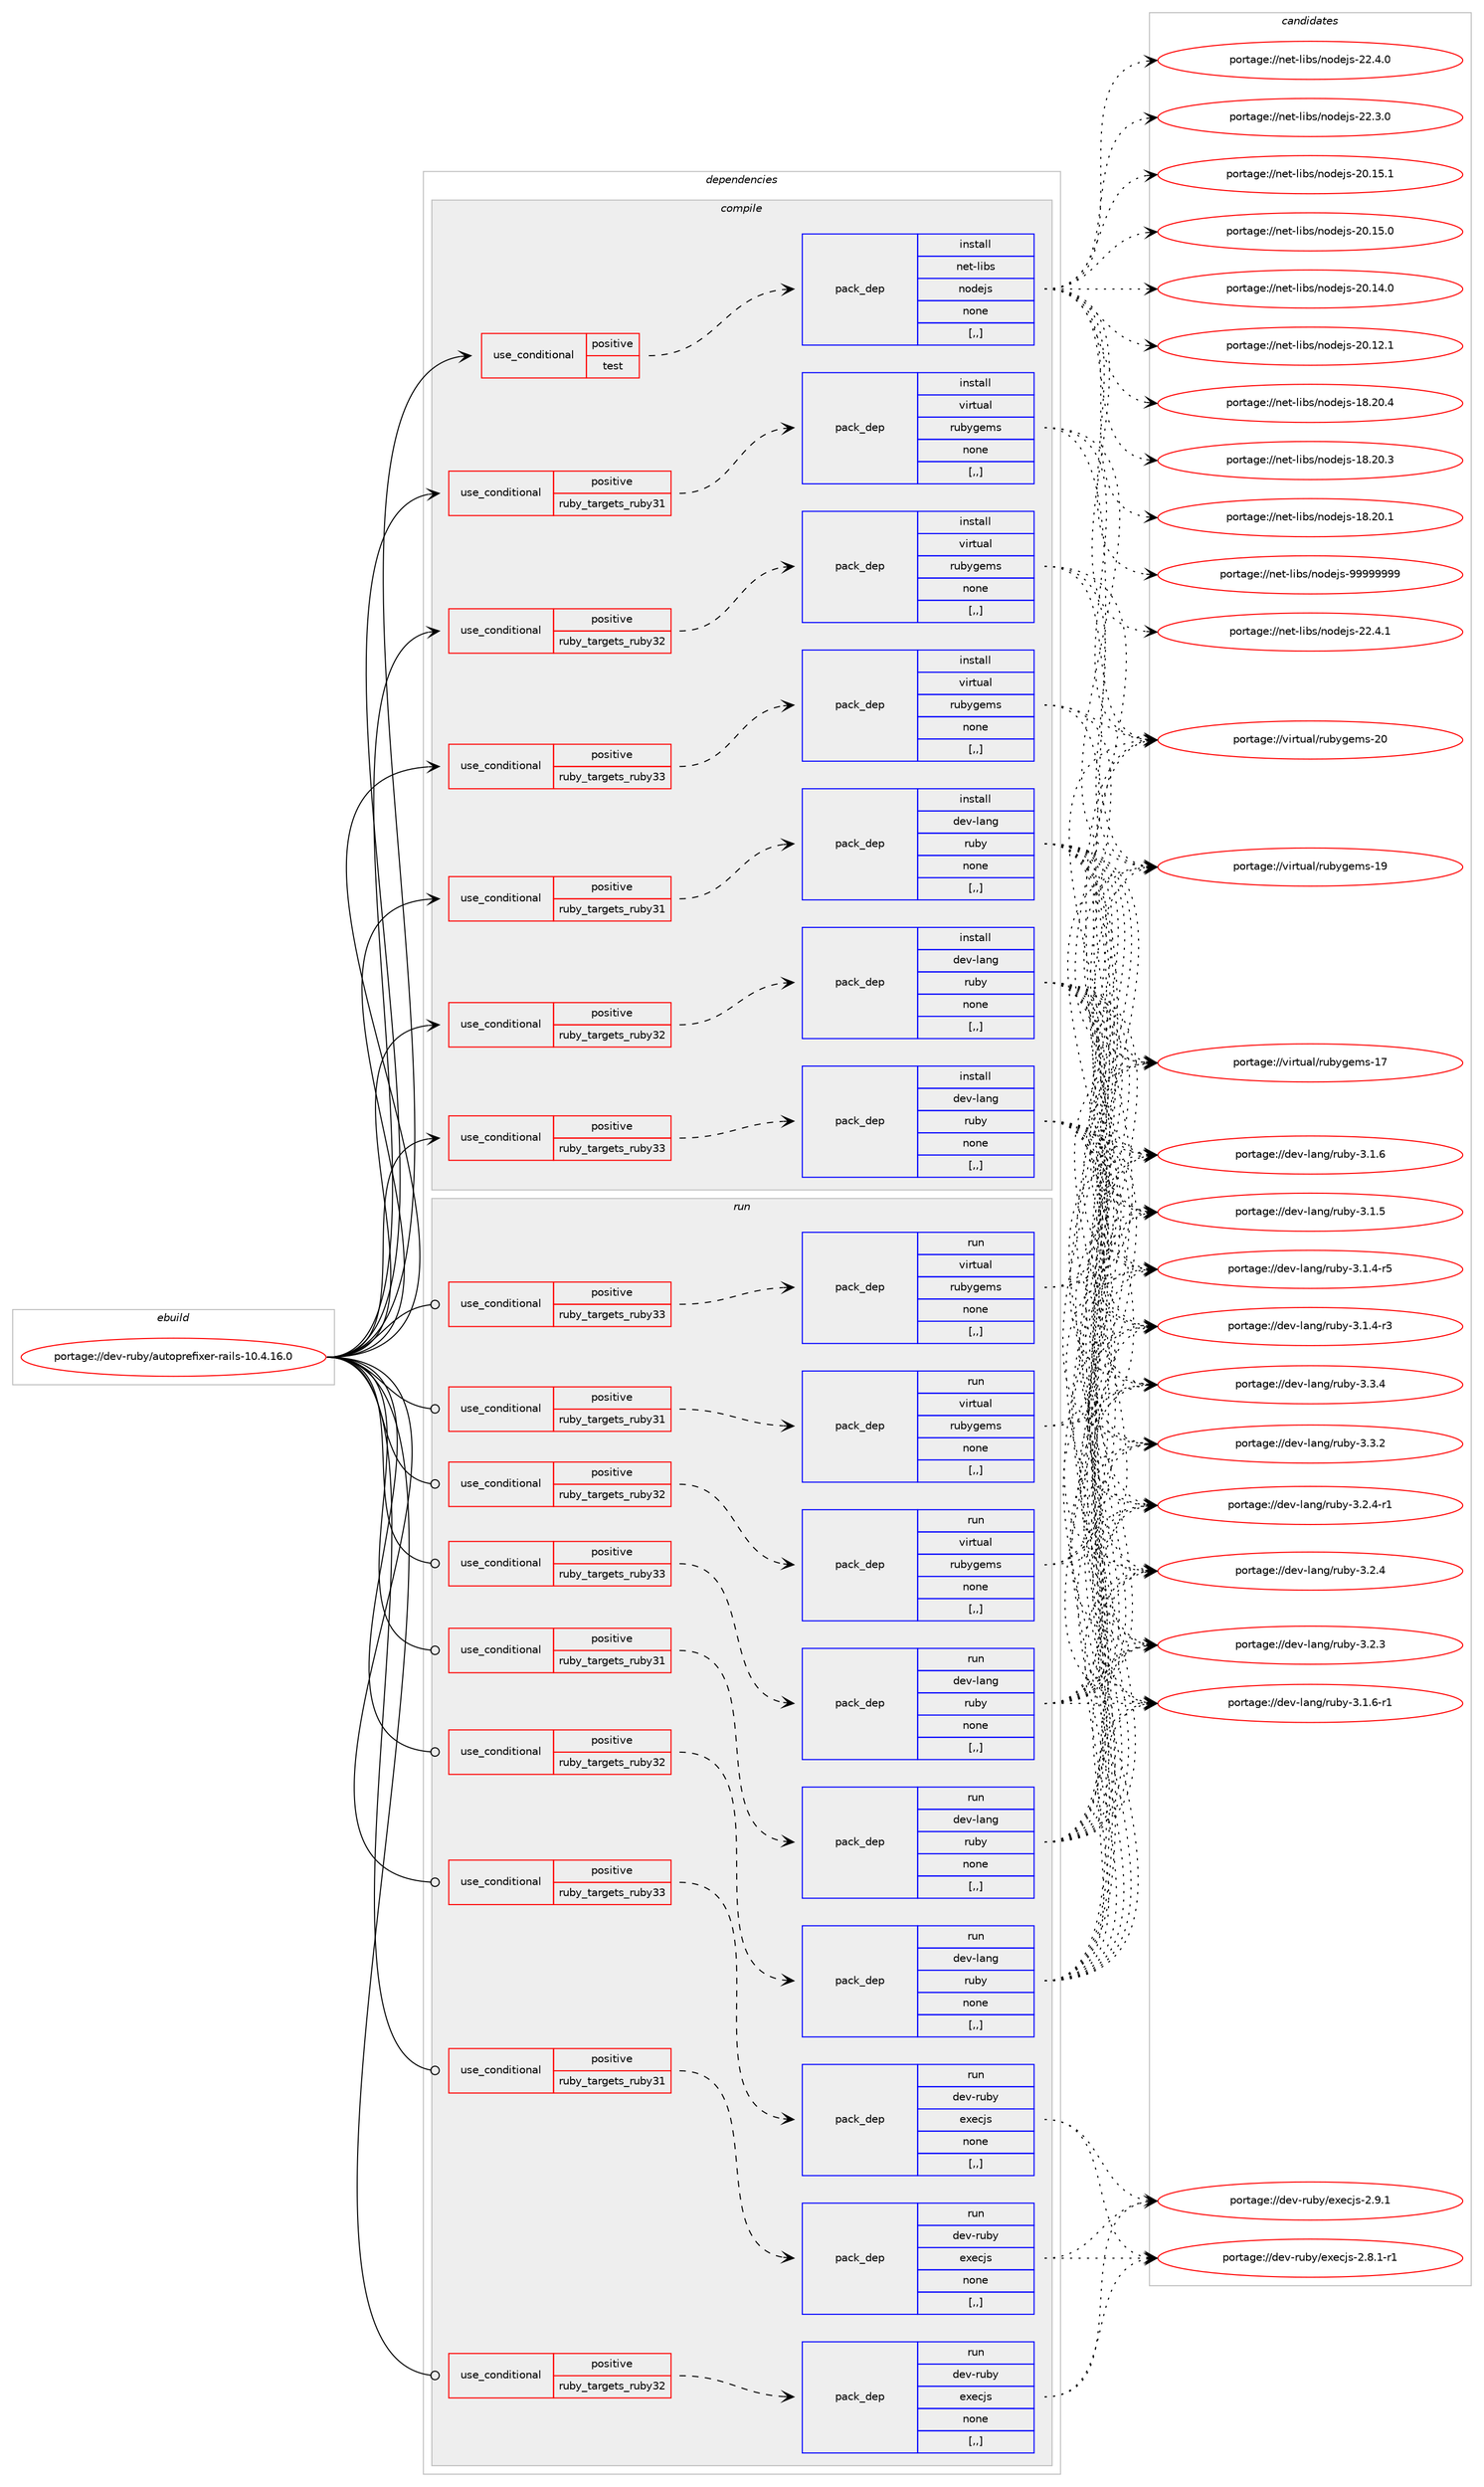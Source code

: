 digraph prolog {

# *************
# Graph options
# *************

newrank=true;
concentrate=true;
compound=true;
graph [rankdir=LR,fontname=Helvetica,fontsize=10,ranksep=1.5];#, ranksep=2.5, nodesep=0.2];
edge  [arrowhead=vee];
node  [fontname=Helvetica,fontsize=10];

# **********
# The ebuild
# **********

subgraph cluster_leftcol {
color=gray;
rank=same;
label=<<i>ebuild</i>>;
id [label="portage://dev-ruby/autoprefixer-rails-10.4.16.0", color=red, width=4, href="../dev-ruby/autoprefixer-rails-10.4.16.0.svg"];
}

# ****************
# The dependencies
# ****************

subgraph cluster_midcol {
color=gray;
label=<<i>dependencies</i>>;
subgraph cluster_compile {
fillcolor="#eeeeee";
style=filled;
label=<<i>compile</i>>;
subgraph cond44500 {
dependency176684 [label=<<TABLE BORDER="0" CELLBORDER="1" CELLSPACING="0" CELLPADDING="4"><TR><TD ROWSPAN="3" CELLPADDING="10">use_conditional</TD></TR><TR><TD>positive</TD></TR><TR><TD>ruby_targets_ruby31</TD></TR></TABLE>>, shape=none, color=red];
subgraph pack130905 {
dependency176685 [label=<<TABLE BORDER="0" CELLBORDER="1" CELLSPACING="0" CELLPADDING="4" WIDTH="220"><TR><TD ROWSPAN="6" CELLPADDING="30">pack_dep</TD></TR><TR><TD WIDTH="110">install</TD></TR><TR><TD>dev-lang</TD></TR><TR><TD>ruby</TD></TR><TR><TD>none</TD></TR><TR><TD>[,,]</TD></TR></TABLE>>, shape=none, color=blue];
}
dependency176684:e -> dependency176685:w [weight=20,style="dashed",arrowhead="vee"];
}
id:e -> dependency176684:w [weight=20,style="solid",arrowhead="vee"];
subgraph cond44501 {
dependency176686 [label=<<TABLE BORDER="0" CELLBORDER="1" CELLSPACING="0" CELLPADDING="4"><TR><TD ROWSPAN="3" CELLPADDING="10">use_conditional</TD></TR><TR><TD>positive</TD></TR><TR><TD>ruby_targets_ruby31</TD></TR></TABLE>>, shape=none, color=red];
subgraph pack130906 {
dependency176687 [label=<<TABLE BORDER="0" CELLBORDER="1" CELLSPACING="0" CELLPADDING="4" WIDTH="220"><TR><TD ROWSPAN="6" CELLPADDING="30">pack_dep</TD></TR><TR><TD WIDTH="110">install</TD></TR><TR><TD>virtual</TD></TR><TR><TD>rubygems</TD></TR><TR><TD>none</TD></TR><TR><TD>[,,]</TD></TR></TABLE>>, shape=none, color=blue];
}
dependency176686:e -> dependency176687:w [weight=20,style="dashed",arrowhead="vee"];
}
id:e -> dependency176686:w [weight=20,style="solid",arrowhead="vee"];
subgraph cond44502 {
dependency176688 [label=<<TABLE BORDER="0" CELLBORDER="1" CELLSPACING="0" CELLPADDING="4"><TR><TD ROWSPAN="3" CELLPADDING="10">use_conditional</TD></TR><TR><TD>positive</TD></TR><TR><TD>ruby_targets_ruby32</TD></TR></TABLE>>, shape=none, color=red];
subgraph pack130907 {
dependency176689 [label=<<TABLE BORDER="0" CELLBORDER="1" CELLSPACING="0" CELLPADDING="4" WIDTH="220"><TR><TD ROWSPAN="6" CELLPADDING="30">pack_dep</TD></TR><TR><TD WIDTH="110">install</TD></TR><TR><TD>dev-lang</TD></TR><TR><TD>ruby</TD></TR><TR><TD>none</TD></TR><TR><TD>[,,]</TD></TR></TABLE>>, shape=none, color=blue];
}
dependency176688:e -> dependency176689:w [weight=20,style="dashed",arrowhead="vee"];
}
id:e -> dependency176688:w [weight=20,style="solid",arrowhead="vee"];
subgraph cond44503 {
dependency176690 [label=<<TABLE BORDER="0" CELLBORDER="1" CELLSPACING="0" CELLPADDING="4"><TR><TD ROWSPAN="3" CELLPADDING="10">use_conditional</TD></TR><TR><TD>positive</TD></TR><TR><TD>ruby_targets_ruby32</TD></TR></TABLE>>, shape=none, color=red];
subgraph pack130908 {
dependency176691 [label=<<TABLE BORDER="0" CELLBORDER="1" CELLSPACING="0" CELLPADDING="4" WIDTH="220"><TR><TD ROWSPAN="6" CELLPADDING="30">pack_dep</TD></TR><TR><TD WIDTH="110">install</TD></TR><TR><TD>virtual</TD></TR><TR><TD>rubygems</TD></TR><TR><TD>none</TD></TR><TR><TD>[,,]</TD></TR></TABLE>>, shape=none, color=blue];
}
dependency176690:e -> dependency176691:w [weight=20,style="dashed",arrowhead="vee"];
}
id:e -> dependency176690:w [weight=20,style="solid",arrowhead="vee"];
subgraph cond44504 {
dependency176692 [label=<<TABLE BORDER="0" CELLBORDER="1" CELLSPACING="0" CELLPADDING="4"><TR><TD ROWSPAN="3" CELLPADDING="10">use_conditional</TD></TR><TR><TD>positive</TD></TR><TR><TD>ruby_targets_ruby33</TD></TR></TABLE>>, shape=none, color=red];
subgraph pack130909 {
dependency176693 [label=<<TABLE BORDER="0" CELLBORDER="1" CELLSPACING="0" CELLPADDING="4" WIDTH="220"><TR><TD ROWSPAN="6" CELLPADDING="30">pack_dep</TD></TR><TR><TD WIDTH="110">install</TD></TR><TR><TD>dev-lang</TD></TR><TR><TD>ruby</TD></TR><TR><TD>none</TD></TR><TR><TD>[,,]</TD></TR></TABLE>>, shape=none, color=blue];
}
dependency176692:e -> dependency176693:w [weight=20,style="dashed",arrowhead="vee"];
}
id:e -> dependency176692:w [weight=20,style="solid",arrowhead="vee"];
subgraph cond44505 {
dependency176694 [label=<<TABLE BORDER="0" CELLBORDER="1" CELLSPACING="0" CELLPADDING="4"><TR><TD ROWSPAN="3" CELLPADDING="10">use_conditional</TD></TR><TR><TD>positive</TD></TR><TR><TD>ruby_targets_ruby33</TD></TR></TABLE>>, shape=none, color=red];
subgraph pack130910 {
dependency176695 [label=<<TABLE BORDER="0" CELLBORDER="1" CELLSPACING="0" CELLPADDING="4" WIDTH="220"><TR><TD ROWSPAN="6" CELLPADDING="30">pack_dep</TD></TR><TR><TD WIDTH="110">install</TD></TR><TR><TD>virtual</TD></TR><TR><TD>rubygems</TD></TR><TR><TD>none</TD></TR><TR><TD>[,,]</TD></TR></TABLE>>, shape=none, color=blue];
}
dependency176694:e -> dependency176695:w [weight=20,style="dashed",arrowhead="vee"];
}
id:e -> dependency176694:w [weight=20,style="solid",arrowhead="vee"];
subgraph cond44506 {
dependency176696 [label=<<TABLE BORDER="0" CELLBORDER="1" CELLSPACING="0" CELLPADDING="4"><TR><TD ROWSPAN="3" CELLPADDING="10">use_conditional</TD></TR><TR><TD>positive</TD></TR><TR><TD>test</TD></TR></TABLE>>, shape=none, color=red];
subgraph pack130911 {
dependency176697 [label=<<TABLE BORDER="0" CELLBORDER="1" CELLSPACING="0" CELLPADDING="4" WIDTH="220"><TR><TD ROWSPAN="6" CELLPADDING="30">pack_dep</TD></TR><TR><TD WIDTH="110">install</TD></TR><TR><TD>net-libs</TD></TR><TR><TD>nodejs</TD></TR><TR><TD>none</TD></TR><TR><TD>[,,]</TD></TR></TABLE>>, shape=none, color=blue];
}
dependency176696:e -> dependency176697:w [weight=20,style="dashed",arrowhead="vee"];
}
id:e -> dependency176696:w [weight=20,style="solid",arrowhead="vee"];
}
subgraph cluster_compileandrun {
fillcolor="#eeeeee";
style=filled;
label=<<i>compile and run</i>>;
}
subgraph cluster_run {
fillcolor="#eeeeee";
style=filled;
label=<<i>run</i>>;
subgraph cond44507 {
dependency176698 [label=<<TABLE BORDER="0" CELLBORDER="1" CELLSPACING="0" CELLPADDING="4"><TR><TD ROWSPAN="3" CELLPADDING="10">use_conditional</TD></TR><TR><TD>positive</TD></TR><TR><TD>ruby_targets_ruby31</TD></TR></TABLE>>, shape=none, color=red];
subgraph pack130912 {
dependency176699 [label=<<TABLE BORDER="0" CELLBORDER="1" CELLSPACING="0" CELLPADDING="4" WIDTH="220"><TR><TD ROWSPAN="6" CELLPADDING="30">pack_dep</TD></TR><TR><TD WIDTH="110">run</TD></TR><TR><TD>dev-lang</TD></TR><TR><TD>ruby</TD></TR><TR><TD>none</TD></TR><TR><TD>[,,]</TD></TR></TABLE>>, shape=none, color=blue];
}
dependency176698:e -> dependency176699:w [weight=20,style="dashed",arrowhead="vee"];
}
id:e -> dependency176698:w [weight=20,style="solid",arrowhead="odot"];
subgraph cond44508 {
dependency176700 [label=<<TABLE BORDER="0" CELLBORDER="1" CELLSPACING="0" CELLPADDING="4"><TR><TD ROWSPAN="3" CELLPADDING="10">use_conditional</TD></TR><TR><TD>positive</TD></TR><TR><TD>ruby_targets_ruby31</TD></TR></TABLE>>, shape=none, color=red];
subgraph pack130913 {
dependency176701 [label=<<TABLE BORDER="0" CELLBORDER="1" CELLSPACING="0" CELLPADDING="4" WIDTH="220"><TR><TD ROWSPAN="6" CELLPADDING="30">pack_dep</TD></TR><TR><TD WIDTH="110">run</TD></TR><TR><TD>dev-ruby</TD></TR><TR><TD>execjs</TD></TR><TR><TD>none</TD></TR><TR><TD>[,,]</TD></TR></TABLE>>, shape=none, color=blue];
}
dependency176700:e -> dependency176701:w [weight=20,style="dashed",arrowhead="vee"];
}
id:e -> dependency176700:w [weight=20,style="solid",arrowhead="odot"];
subgraph cond44509 {
dependency176702 [label=<<TABLE BORDER="0" CELLBORDER="1" CELLSPACING="0" CELLPADDING="4"><TR><TD ROWSPAN="3" CELLPADDING="10">use_conditional</TD></TR><TR><TD>positive</TD></TR><TR><TD>ruby_targets_ruby31</TD></TR></TABLE>>, shape=none, color=red];
subgraph pack130914 {
dependency176703 [label=<<TABLE BORDER="0" CELLBORDER="1" CELLSPACING="0" CELLPADDING="4" WIDTH="220"><TR><TD ROWSPAN="6" CELLPADDING="30">pack_dep</TD></TR><TR><TD WIDTH="110">run</TD></TR><TR><TD>virtual</TD></TR><TR><TD>rubygems</TD></TR><TR><TD>none</TD></TR><TR><TD>[,,]</TD></TR></TABLE>>, shape=none, color=blue];
}
dependency176702:e -> dependency176703:w [weight=20,style="dashed",arrowhead="vee"];
}
id:e -> dependency176702:w [weight=20,style="solid",arrowhead="odot"];
subgraph cond44510 {
dependency176704 [label=<<TABLE BORDER="0" CELLBORDER="1" CELLSPACING="0" CELLPADDING="4"><TR><TD ROWSPAN="3" CELLPADDING="10">use_conditional</TD></TR><TR><TD>positive</TD></TR><TR><TD>ruby_targets_ruby32</TD></TR></TABLE>>, shape=none, color=red];
subgraph pack130915 {
dependency176705 [label=<<TABLE BORDER="0" CELLBORDER="1" CELLSPACING="0" CELLPADDING="4" WIDTH="220"><TR><TD ROWSPAN="6" CELLPADDING="30">pack_dep</TD></TR><TR><TD WIDTH="110">run</TD></TR><TR><TD>dev-lang</TD></TR><TR><TD>ruby</TD></TR><TR><TD>none</TD></TR><TR><TD>[,,]</TD></TR></TABLE>>, shape=none, color=blue];
}
dependency176704:e -> dependency176705:w [weight=20,style="dashed",arrowhead="vee"];
}
id:e -> dependency176704:w [weight=20,style="solid",arrowhead="odot"];
subgraph cond44511 {
dependency176706 [label=<<TABLE BORDER="0" CELLBORDER="1" CELLSPACING="0" CELLPADDING="4"><TR><TD ROWSPAN="3" CELLPADDING="10">use_conditional</TD></TR><TR><TD>positive</TD></TR><TR><TD>ruby_targets_ruby32</TD></TR></TABLE>>, shape=none, color=red];
subgraph pack130916 {
dependency176707 [label=<<TABLE BORDER="0" CELLBORDER="1" CELLSPACING="0" CELLPADDING="4" WIDTH="220"><TR><TD ROWSPAN="6" CELLPADDING="30">pack_dep</TD></TR><TR><TD WIDTH="110">run</TD></TR><TR><TD>dev-ruby</TD></TR><TR><TD>execjs</TD></TR><TR><TD>none</TD></TR><TR><TD>[,,]</TD></TR></TABLE>>, shape=none, color=blue];
}
dependency176706:e -> dependency176707:w [weight=20,style="dashed",arrowhead="vee"];
}
id:e -> dependency176706:w [weight=20,style="solid",arrowhead="odot"];
subgraph cond44512 {
dependency176708 [label=<<TABLE BORDER="0" CELLBORDER="1" CELLSPACING="0" CELLPADDING="4"><TR><TD ROWSPAN="3" CELLPADDING="10">use_conditional</TD></TR><TR><TD>positive</TD></TR><TR><TD>ruby_targets_ruby32</TD></TR></TABLE>>, shape=none, color=red];
subgraph pack130917 {
dependency176709 [label=<<TABLE BORDER="0" CELLBORDER="1" CELLSPACING="0" CELLPADDING="4" WIDTH="220"><TR><TD ROWSPAN="6" CELLPADDING="30">pack_dep</TD></TR><TR><TD WIDTH="110">run</TD></TR><TR><TD>virtual</TD></TR><TR><TD>rubygems</TD></TR><TR><TD>none</TD></TR><TR><TD>[,,]</TD></TR></TABLE>>, shape=none, color=blue];
}
dependency176708:e -> dependency176709:w [weight=20,style="dashed",arrowhead="vee"];
}
id:e -> dependency176708:w [weight=20,style="solid",arrowhead="odot"];
subgraph cond44513 {
dependency176710 [label=<<TABLE BORDER="0" CELLBORDER="1" CELLSPACING="0" CELLPADDING="4"><TR><TD ROWSPAN="3" CELLPADDING="10">use_conditional</TD></TR><TR><TD>positive</TD></TR><TR><TD>ruby_targets_ruby33</TD></TR></TABLE>>, shape=none, color=red];
subgraph pack130918 {
dependency176711 [label=<<TABLE BORDER="0" CELLBORDER="1" CELLSPACING="0" CELLPADDING="4" WIDTH="220"><TR><TD ROWSPAN="6" CELLPADDING="30">pack_dep</TD></TR><TR><TD WIDTH="110">run</TD></TR><TR><TD>dev-lang</TD></TR><TR><TD>ruby</TD></TR><TR><TD>none</TD></TR><TR><TD>[,,]</TD></TR></TABLE>>, shape=none, color=blue];
}
dependency176710:e -> dependency176711:w [weight=20,style="dashed",arrowhead="vee"];
}
id:e -> dependency176710:w [weight=20,style="solid",arrowhead="odot"];
subgraph cond44514 {
dependency176712 [label=<<TABLE BORDER="0" CELLBORDER="1" CELLSPACING="0" CELLPADDING="4"><TR><TD ROWSPAN="3" CELLPADDING="10">use_conditional</TD></TR><TR><TD>positive</TD></TR><TR><TD>ruby_targets_ruby33</TD></TR></TABLE>>, shape=none, color=red];
subgraph pack130919 {
dependency176713 [label=<<TABLE BORDER="0" CELLBORDER="1" CELLSPACING="0" CELLPADDING="4" WIDTH="220"><TR><TD ROWSPAN="6" CELLPADDING="30">pack_dep</TD></TR><TR><TD WIDTH="110">run</TD></TR><TR><TD>dev-ruby</TD></TR><TR><TD>execjs</TD></TR><TR><TD>none</TD></TR><TR><TD>[,,]</TD></TR></TABLE>>, shape=none, color=blue];
}
dependency176712:e -> dependency176713:w [weight=20,style="dashed",arrowhead="vee"];
}
id:e -> dependency176712:w [weight=20,style="solid",arrowhead="odot"];
subgraph cond44515 {
dependency176714 [label=<<TABLE BORDER="0" CELLBORDER="1" CELLSPACING="0" CELLPADDING="4"><TR><TD ROWSPAN="3" CELLPADDING="10">use_conditional</TD></TR><TR><TD>positive</TD></TR><TR><TD>ruby_targets_ruby33</TD></TR></TABLE>>, shape=none, color=red];
subgraph pack130920 {
dependency176715 [label=<<TABLE BORDER="0" CELLBORDER="1" CELLSPACING="0" CELLPADDING="4" WIDTH="220"><TR><TD ROWSPAN="6" CELLPADDING="30">pack_dep</TD></TR><TR><TD WIDTH="110">run</TD></TR><TR><TD>virtual</TD></TR><TR><TD>rubygems</TD></TR><TR><TD>none</TD></TR><TR><TD>[,,]</TD></TR></TABLE>>, shape=none, color=blue];
}
dependency176714:e -> dependency176715:w [weight=20,style="dashed",arrowhead="vee"];
}
id:e -> dependency176714:w [weight=20,style="solid",arrowhead="odot"];
}
}

# **************
# The candidates
# **************

subgraph cluster_choices {
rank=same;
color=gray;
label=<<i>candidates</i>>;

subgraph choice130905 {
color=black;
nodesep=1;
choice10010111845108971101034711411798121455146514652 [label="portage://dev-lang/ruby-3.3.4", color=red, width=4,href="../dev-lang/ruby-3.3.4.svg"];
choice10010111845108971101034711411798121455146514650 [label="portage://dev-lang/ruby-3.3.2", color=red, width=4,href="../dev-lang/ruby-3.3.2.svg"];
choice100101118451089711010347114117981214551465046524511449 [label="portage://dev-lang/ruby-3.2.4-r1", color=red, width=4,href="../dev-lang/ruby-3.2.4-r1.svg"];
choice10010111845108971101034711411798121455146504652 [label="portage://dev-lang/ruby-3.2.4", color=red, width=4,href="../dev-lang/ruby-3.2.4.svg"];
choice10010111845108971101034711411798121455146504651 [label="portage://dev-lang/ruby-3.2.3", color=red, width=4,href="../dev-lang/ruby-3.2.3.svg"];
choice100101118451089711010347114117981214551464946544511449 [label="portage://dev-lang/ruby-3.1.6-r1", color=red, width=4,href="../dev-lang/ruby-3.1.6-r1.svg"];
choice10010111845108971101034711411798121455146494654 [label="portage://dev-lang/ruby-3.1.6", color=red, width=4,href="../dev-lang/ruby-3.1.6.svg"];
choice10010111845108971101034711411798121455146494653 [label="portage://dev-lang/ruby-3.1.5", color=red, width=4,href="../dev-lang/ruby-3.1.5.svg"];
choice100101118451089711010347114117981214551464946524511453 [label="portage://dev-lang/ruby-3.1.4-r5", color=red, width=4,href="../dev-lang/ruby-3.1.4-r5.svg"];
choice100101118451089711010347114117981214551464946524511451 [label="portage://dev-lang/ruby-3.1.4-r3", color=red, width=4,href="../dev-lang/ruby-3.1.4-r3.svg"];
dependency176685:e -> choice10010111845108971101034711411798121455146514652:w [style=dotted,weight="100"];
dependency176685:e -> choice10010111845108971101034711411798121455146514650:w [style=dotted,weight="100"];
dependency176685:e -> choice100101118451089711010347114117981214551465046524511449:w [style=dotted,weight="100"];
dependency176685:e -> choice10010111845108971101034711411798121455146504652:w [style=dotted,weight="100"];
dependency176685:e -> choice10010111845108971101034711411798121455146504651:w [style=dotted,weight="100"];
dependency176685:e -> choice100101118451089711010347114117981214551464946544511449:w [style=dotted,weight="100"];
dependency176685:e -> choice10010111845108971101034711411798121455146494654:w [style=dotted,weight="100"];
dependency176685:e -> choice10010111845108971101034711411798121455146494653:w [style=dotted,weight="100"];
dependency176685:e -> choice100101118451089711010347114117981214551464946524511453:w [style=dotted,weight="100"];
dependency176685:e -> choice100101118451089711010347114117981214551464946524511451:w [style=dotted,weight="100"];
}
subgraph choice130906 {
color=black;
nodesep=1;
choice118105114116117971084711411798121103101109115455048 [label="portage://virtual/rubygems-20", color=red, width=4,href="../virtual/rubygems-20.svg"];
choice118105114116117971084711411798121103101109115454957 [label="portage://virtual/rubygems-19", color=red, width=4,href="../virtual/rubygems-19.svg"];
choice118105114116117971084711411798121103101109115454955 [label="portage://virtual/rubygems-17", color=red, width=4,href="../virtual/rubygems-17.svg"];
dependency176687:e -> choice118105114116117971084711411798121103101109115455048:w [style=dotted,weight="100"];
dependency176687:e -> choice118105114116117971084711411798121103101109115454957:w [style=dotted,weight="100"];
dependency176687:e -> choice118105114116117971084711411798121103101109115454955:w [style=dotted,weight="100"];
}
subgraph choice130907 {
color=black;
nodesep=1;
choice10010111845108971101034711411798121455146514652 [label="portage://dev-lang/ruby-3.3.4", color=red, width=4,href="../dev-lang/ruby-3.3.4.svg"];
choice10010111845108971101034711411798121455146514650 [label="portage://dev-lang/ruby-3.3.2", color=red, width=4,href="../dev-lang/ruby-3.3.2.svg"];
choice100101118451089711010347114117981214551465046524511449 [label="portage://dev-lang/ruby-3.2.4-r1", color=red, width=4,href="../dev-lang/ruby-3.2.4-r1.svg"];
choice10010111845108971101034711411798121455146504652 [label="portage://dev-lang/ruby-3.2.4", color=red, width=4,href="../dev-lang/ruby-3.2.4.svg"];
choice10010111845108971101034711411798121455146504651 [label="portage://dev-lang/ruby-3.2.3", color=red, width=4,href="../dev-lang/ruby-3.2.3.svg"];
choice100101118451089711010347114117981214551464946544511449 [label="portage://dev-lang/ruby-3.1.6-r1", color=red, width=4,href="../dev-lang/ruby-3.1.6-r1.svg"];
choice10010111845108971101034711411798121455146494654 [label="portage://dev-lang/ruby-3.1.6", color=red, width=4,href="../dev-lang/ruby-3.1.6.svg"];
choice10010111845108971101034711411798121455146494653 [label="portage://dev-lang/ruby-3.1.5", color=red, width=4,href="../dev-lang/ruby-3.1.5.svg"];
choice100101118451089711010347114117981214551464946524511453 [label="portage://dev-lang/ruby-3.1.4-r5", color=red, width=4,href="../dev-lang/ruby-3.1.4-r5.svg"];
choice100101118451089711010347114117981214551464946524511451 [label="portage://dev-lang/ruby-3.1.4-r3", color=red, width=4,href="../dev-lang/ruby-3.1.4-r3.svg"];
dependency176689:e -> choice10010111845108971101034711411798121455146514652:w [style=dotted,weight="100"];
dependency176689:e -> choice10010111845108971101034711411798121455146514650:w [style=dotted,weight="100"];
dependency176689:e -> choice100101118451089711010347114117981214551465046524511449:w [style=dotted,weight="100"];
dependency176689:e -> choice10010111845108971101034711411798121455146504652:w [style=dotted,weight="100"];
dependency176689:e -> choice10010111845108971101034711411798121455146504651:w [style=dotted,weight="100"];
dependency176689:e -> choice100101118451089711010347114117981214551464946544511449:w [style=dotted,weight="100"];
dependency176689:e -> choice10010111845108971101034711411798121455146494654:w [style=dotted,weight="100"];
dependency176689:e -> choice10010111845108971101034711411798121455146494653:w [style=dotted,weight="100"];
dependency176689:e -> choice100101118451089711010347114117981214551464946524511453:w [style=dotted,weight="100"];
dependency176689:e -> choice100101118451089711010347114117981214551464946524511451:w [style=dotted,weight="100"];
}
subgraph choice130908 {
color=black;
nodesep=1;
choice118105114116117971084711411798121103101109115455048 [label="portage://virtual/rubygems-20", color=red, width=4,href="../virtual/rubygems-20.svg"];
choice118105114116117971084711411798121103101109115454957 [label="portage://virtual/rubygems-19", color=red, width=4,href="../virtual/rubygems-19.svg"];
choice118105114116117971084711411798121103101109115454955 [label="portage://virtual/rubygems-17", color=red, width=4,href="../virtual/rubygems-17.svg"];
dependency176691:e -> choice118105114116117971084711411798121103101109115455048:w [style=dotted,weight="100"];
dependency176691:e -> choice118105114116117971084711411798121103101109115454957:w [style=dotted,weight="100"];
dependency176691:e -> choice118105114116117971084711411798121103101109115454955:w [style=dotted,weight="100"];
}
subgraph choice130909 {
color=black;
nodesep=1;
choice10010111845108971101034711411798121455146514652 [label="portage://dev-lang/ruby-3.3.4", color=red, width=4,href="../dev-lang/ruby-3.3.4.svg"];
choice10010111845108971101034711411798121455146514650 [label="portage://dev-lang/ruby-3.3.2", color=red, width=4,href="../dev-lang/ruby-3.3.2.svg"];
choice100101118451089711010347114117981214551465046524511449 [label="portage://dev-lang/ruby-3.2.4-r1", color=red, width=4,href="../dev-lang/ruby-3.2.4-r1.svg"];
choice10010111845108971101034711411798121455146504652 [label="portage://dev-lang/ruby-3.2.4", color=red, width=4,href="../dev-lang/ruby-3.2.4.svg"];
choice10010111845108971101034711411798121455146504651 [label="portage://dev-lang/ruby-3.2.3", color=red, width=4,href="../dev-lang/ruby-3.2.3.svg"];
choice100101118451089711010347114117981214551464946544511449 [label="portage://dev-lang/ruby-3.1.6-r1", color=red, width=4,href="../dev-lang/ruby-3.1.6-r1.svg"];
choice10010111845108971101034711411798121455146494654 [label="portage://dev-lang/ruby-3.1.6", color=red, width=4,href="../dev-lang/ruby-3.1.6.svg"];
choice10010111845108971101034711411798121455146494653 [label="portage://dev-lang/ruby-3.1.5", color=red, width=4,href="../dev-lang/ruby-3.1.5.svg"];
choice100101118451089711010347114117981214551464946524511453 [label="portage://dev-lang/ruby-3.1.4-r5", color=red, width=4,href="../dev-lang/ruby-3.1.4-r5.svg"];
choice100101118451089711010347114117981214551464946524511451 [label="portage://dev-lang/ruby-3.1.4-r3", color=red, width=4,href="../dev-lang/ruby-3.1.4-r3.svg"];
dependency176693:e -> choice10010111845108971101034711411798121455146514652:w [style=dotted,weight="100"];
dependency176693:e -> choice10010111845108971101034711411798121455146514650:w [style=dotted,weight="100"];
dependency176693:e -> choice100101118451089711010347114117981214551465046524511449:w [style=dotted,weight="100"];
dependency176693:e -> choice10010111845108971101034711411798121455146504652:w [style=dotted,weight="100"];
dependency176693:e -> choice10010111845108971101034711411798121455146504651:w [style=dotted,weight="100"];
dependency176693:e -> choice100101118451089711010347114117981214551464946544511449:w [style=dotted,weight="100"];
dependency176693:e -> choice10010111845108971101034711411798121455146494654:w [style=dotted,weight="100"];
dependency176693:e -> choice10010111845108971101034711411798121455146494653:w [style=dotted,weight="100"];
dependency176693:e -> choice100101118451089711010347114117981214551464946524511453:w [style=dotted,weight="100"];
dependency176693:e -> choice100101118451089711010347114117981214551464946524511451:w [style=dotted,weight="100"];
}
subgraph choice130910 {
color=black;
nodesep=1;
choice118105114116117971084711411798121103101109115455048 [label="portage://virtual/rubygems-20", color=red, width=4,href="../virtual/rubygems-20.svg"];
choice118105114116117971084711411798121103101109115454957 [label="portage://virtual/rubygems-19", color=red, width=4,href="../virtual/rubygems-19.svg"];
choice118105114116117971084711411798121103101109115454955 [label="portage://virtual/rubygems-17", color=red, width=4,href="../virtual/rubygems-17.svg"];
dependency176695:e -> choice118105114116117971084711411798121103101109115455048:w [style=dotted,weight="100"];
dependency176695:e -> choice118105114116117971084711411798121103101109115454957:w [style=dotted,weight="100"];
dependency176695:e -> choice118105114116117971084711411798121103101109115454955:w [style=dotted,weight="100"];
}
subgraph choice130911 {
color=black;
nodesep=1;
choice110101116451081059811547110111100101106115455757575757575757 [label="portage://net-libs/nodejs-99999999", color=red, width=4,href="../net-libs/nodejs-99999999.svg"];
choice11010111645108105981154711011110010110611545505046524649 [label="portage://net-libs/nodejs-22.4.1", color=red, width=4,href="../net-libs/nodejs-22.4.1.svg"];
choice11010111645108105981154711011110010110611545505046524648 [label="portage://net-libs/nodejs-22.4.0", color=red, width=4,href="../net-libs/nodejs-22.4.0.svg"];
choice11010111645108105981154711011110010110611545505046514648 [label="portage://net-libs/nodejs-22.3.0", color=red, width=4,href="../net-libs/nodejs-22.3.0.svg"];
choice1101011164510810598115471101111001011061154550484649534649 [label="portage://net-libs/nodejs-20.15.1", color=red, width=4,href="../net-libs/nodejs-20.15.1.svg"];
choice1101011164510810598115471101111001011061154550484649534648 [label="portage://net-libs/nodejs-20.15.0", color=red, width=4,href="../net-libs/nodejs-20.15.0.svg"];
choice1101011164510810598115471101111001011061154550484649524648 [label="portage://net-libs/nodejs-20.14.0", color=red, width=4,href="../net-libs/nodejs-20.14.0.svg"];
choice1101011164510810598115471101111001011061154550484649504649 [label="portage://net-libs/nodejs-20.12.1", color=red, width=4,href="../net-libs/nodejs-20.12.1.svg"];
choice1101011164510810598115471101111001011061154549564650484652 [label="portage://net-libs/nodejs-18.20.4", color=red, width=4,href="../net-libs/nodejs-18.20.4.svg"];
choice1101011164510810598115471101111001011061154549564650484651 [label="portage://net-libs/nodejs-18.20.3", color=red, width=4,href="../net-libs/nodejs-18.20.3.svg"];
choice1101011164510810598115471101111001011061154549564650484649 [label="portage://net-libs/nodejs-18.20.1", color=red, width=4,href="../net-libs/nodejs-18.20.1.svg"];
dependency176697:e -> choice110101116451081059811547110111100101106115455757575757575757:w [style=dotted,weight="100"];
dependency176697:e -> choice11010111645108105981154711011110010110611545505046524649:w [style=dotted,weight="100"];
dependency176697:e -> choice11010111645108105981154711011110010110611545505046524648:w [style=dotted,weight="100"];
dependency176697:e -> choice11010111645108105981154711011110010110611545505046514648:w [style=dotted,weight="100"];
dependency176697:e -> choice1101011164510810598115471101111001011061154550484649534649:w [style=dotted,weight="100"];
dependency176697:e -> choice1101011164510810598115471101111001011061154550484649534648:w [style=dotted,weight="100"];
dependency176697:e -> choice1101011164510810598115471101111001011061154550484649524648:w [style=dotted,weight="100"];
dependency176697:e -> choice1101011164510810598115471101111001011061154550484649504649:w [style=dotted,weight="100"];
dependency176697:e -> choice1101011164510810598115471101111001011061154549564650484652:w [style=dotted,weight="100"];
dependency176697:e -> choice1101011164510810598115471101111001011061154549564650484651:w [style=dotted,weight="100"];
dependency176697:e -> choice1101011164510810598115471101111001011061154549564650484649:w [style=dotted,weight="100"];
}
subgraph choice130912 {
color=black;
nodesep=1;
choice10010111845108971101034711411798121455146514652 [label="portage://dev-lang/ruby-3.3.4", color=red, width=4,href="../dev-lang/ruby-3.3.4.svg"];
choice10010111845108971101034711411798121455146514650 [label="portage://dev-lang/ruby-3.3.2", color=red, width=4,href="../dev-lang/ruby-3.3.2.svg"];
choice100101118451089711010347114117981214551465046524511449 [label="portage://dev-lang/ruby-3.2.4-r1", color=red, width=4,href="../dev-lang/ruby-3.2.4-r1.svg"];
choice10010111845108971101034711411798121455146504652 [label="portage://dev-lang/ruby-3.2.4", color=red, width=4,href="../dev-lang/ruby-3.2.4.svg"];
choice10010111845108971101034711411798121455146504651 [label="portage://dev-lang/ruby-3.2.3", color=red, width=4,href="../dev-lang/ruby-3.2.3.svg"];
choice100101118451089711010347114117981214551464946544511449 [label="portage://dev-lang/ruby-3.1.6-r1", color=red, width=4,href="../dev-lang/ruby-3.1.6-r1.svg"];
choice10010111845108971101034711411798121455146494654 [label="portage://dev-lang/ruby-3.1.6", color=red, width=4,href="../dev-lang/ruby-3.1.6.svg"];
choice10010111845108971101034711411798121455146494653 [label="portage://dev-lang/ruby-3.1.5", color=red, width=4,href="../dev-lang/ruby-3.1.5.svg"];
choice100101118451089711010347114117981214551464946524511453 [label="portage://dev-lang/ruby-3.1.4-r5", color=red, width=4,href="../dev-lang/ruby-3.1.4-r5.svg"];
choice100101118451089711010347114117981214551464946524511451 [label="portage://dev-lang/ruby-3.1.4-r3", color=red, width=4,href="../dev-lang/ruby-3.1.4-r3.svg"];
dependency176699:e -> choice10010111845108971101034711411798121455146514652:w [style=dotted,weight="100"];
dependency176699:e -> choice10010111845108971101034711411798121455146514650:w [style=dotted,weight="100"];
dependency176699:e -> choice100101118451089711010347114117981214551465046524511449:w [style=dotted,weight="100"];
dependency176699:e -> choice10010111845108971101034711411798121455146504652:w [style=dotted,weight="100"];
dependency176699:e -> choice10010111845108971101034711411798121455146504651:w [style=dotted,weight="100"];
dependency176699:e -> choice100101118451089711010347114117981214551464946544511449:w [style=dotted,weight="100"];
dependency176699:e -> choice10010111845108971101034711411798121455146494654:w [style=dotted,weight="100"];
dependency176699:e -> choice10010111845108971101034711411798121455146494653:w [style=dotted,weight="100"];
dependency176699:e -> choice100101118451089711010347114117981214551464946524511453:w [style=dotted,weight="100"];
dependency176699:e -> choice100101118451089711010347114117981214551464946524511451:w [style=dotted,weight="100"];
}
subgraph choice130913 {
color=black;
nodesep=1;
choice10010111845114117981214710112010199106115455046574649 [label="portage://dev-ruby/execjs-2.9.1", color=red, width=4,href="../dev-ruby/execjs-2.9.1.svg"];
choice100101118451141179812147101120101991061154550465646494511449 [label="portage://dev-ruby/execjs-2.8.1-r1", color=red, width=4,href="../dev-ruby/execjs-2.8.1-r1.svg"];
dependency176701:e -> choice10010111845114117981214710112010199106115455046574649:w [style=dotted,weight="100"];
dependency176701:e -> choice100101118451141179812147101120101991061154550465646494511449:w [style=dotted,weight="100"];
}
subgraph choice130914 {
color=black;
nodesep=1;
choice118105114116117971084711411798121103101109115455048 [label="portage://virtual/rubygems-20", color=red, width=4,href="../virtual/rubygems-20.svg"];
choice118105114116117971084711411798121103101109115454957 [label="portage://virtual/rubygems-19", color=red, width=4,href="../virtual/rubygems-19.svg"];
choice118105114116117971084711411798121103101109115454955 [label="portage://virtual/rubygems-17", color=red, width=4,href="../virtual/rubygems-17.svg"];
dependency176703:e -> choice118105114116117971084711411798121103101109115455048:w [style=dotted,weight="100"];
dependency176703:e -> choice118105114116117971084711411798121103101109115454957:w [style=dotted,weight="100"];
dependency176703:e -> choice118105114116117971084711411798121103101109115454955:w [style=dotted,weight="100"];
}
subgraph choice130915 {
color=black;
nodesep=1;
choice10010111845108971101034711411798121455146514652 [label="portage://dev-lang/ruby-3.3.4", color=red, width=4,href="../dev-lang/ruby-3.3.4.svg"];
choice10010111845108971101034711411798121455146514650 [label="portage://dev-lang/ruby-3.3.2", color=red, width=4,href="../dev-lang/ruby-3.3.2.svg"];
choice100101118451089711010347114117981214551465046524511449 [label="portage://dev-lang/ruby-3.2.4-r1", color=red, width=4,href="../dev-lang/ruby-3.2.4-r1.svg"];
choice10010111845108971101034711411798121455146504652 [label="portage://dev-lang/ruby-3.2.4", color=red, width=4,href="../dev-lang/ruby-3.2.4.svg"];
choice10010111845108971101034711411798121455146504651 [label="portage://dev-lang/ruby-3.2.3", color=red, width=4,href="../dev-lang/ruby-3.2.3.svg"];
choice100101118451089711010347114117981214551464946544511449 [label="portage://dev-lang/ruby-3.1.6-r1", color=red, width=4,href="../dev-lang/ruby-3.1.6-r1.svg"];
choice10010111845108971101034711411798121455146494654 [label="portage://dev-lang/ruby-3.1.6", color=red, width=4,href="../dev-lang/ruby-3.1.6.svg"];
choice10010111845108971101034711411798121455146494653 [label="portage://dev-lang/ruby-3.1.5", color=red, width=4,href="../dev-lang/ruby-3.1.5.svg"];
choice100101118451089711010347114117981214551464946524511453 [label="portage://dev-lang/ruby-3.1.4-r5", color=red, width=4,href="../dev-lang/ruby-3.1.4-r5.svg"];
choice100101118451089711010347114117981214551464946524511451 [label="portage://dev-lang/ruby-3.1.4-r3", color=red, width=4,href="../dev-lang/ruby-3.1.4-r3.svg"];
dependency176705:e -> choice10010111845108971101034711411798121455146514652:w [style=dotted,weight="100"];
dependency176705:e -> choice10010111845108971101034711411798121455146514650:w [style=dotted,weight="100"];
dependency176705:e -> choice100101118451089711010347114117981214551465046524511449:w [style=dotted,weight="100"];
dependency176705:e -> choice10010111845108971101034711411798121455146504652:w [style=dotted,weight="100"];
dependency176705:e -> choice10010111845108971101034711411798121455146504651:w [style=dotted,weight="100"];
dependency176705:e -> choice100101118451089711010347114117981214551464946544511449:w [style=dotted,weight="100"];
dependency176705:e -> choice10010111845108971101034711411798121455146494654:w [style=dotted,weight="100"];
dependency176705:e -> choice10010111845108971101034711411798121455146494653:w [style=dotted,weight="100"];
dependency176705:e -> choice100101118451089711010347114117981214551464946524511453:w [style=dotted,weight="100"];
dependency176705:e -> choice100101118451089711010347114117981214551464946524511451:w [style=dotted,weight="100"];
}
subgraph choice130916 {
color=black;
nodesep=1;
choice10010111845114117981214710112010199106115455046574649 [label="portage://dev-ruby/execjs-2.9.1", color=red, width=4,href="../dev-ruby/execjs-2.9.1.svg"];
choice100101118451141179812147101120101991061154550465646494511449 [label="portage://dev-ruby/execjs-2.8.1-r1", color=red, width=4,href="../dev-ruby/execjs-2.8.1-r1.svg"];
dependency176707:e -> choice10010111845114117981214710112010199106115455046574649:w [style=dotted,weight="100"];
dependency176707:e -> choice100101118451141179812147101120101991061154550465646494511449:w [style=dotted,weight="100"];
}
subgraph choice130917 {
color=black;
nodesep=1;
choice118105114116117971084711411798121103101109115455048 [label="portage://virtual/rubygems-20", color=red, width=4,href="../virtual/rubygems-20.svg"];
choice118105114116117971084711411798121103101109115454957 [label="portage://virtual/rubygems-19", color=red, width=4,href="../virtual/rubygems-19.svg"];
choice118105114116117971084711411798121103101109115454955 [label="portage://virtual/rubygems-17", color=red, width=4,href="../virtual/rubygems-17.svg"];
dependency176709:e -> choice118105114116117971084711411798121103101109115455048:w [style=dotted,weight="100"];
dependency176709:e -> choice118105114116117971084711411798121103101109115454957:w [style=dotted,weight="100"];
dependency176709:e -> choice118105114116117971084711411798121103101109115454955:w [style=dotted,weight="100"];
}
subgraph choice130918 {
color=black;
nodesep=1;
choice10010111845108971101034711411798121455146514652 [label="portage://dev-lang/ruby-3.3.4", color=red, width=4,href="../dev-lang/ruby-3.3.4.svg"];
choice10010111845108971101034711411798121455146514650 [label="portage://dev-lang/ruby-3.3.2", color=red, width=4,href="../dev-lang/ruby-3.3.2.svg"];
choice100101118451089711010347114117981214551465046524511449 [label="portage://dev-lang/ruby-3.2.4-r1", color=red, width=4,href="../dev-lang/ruby-3.2.4-r1.svg"];
choice10010111845108971101034711411798121455146504652 [label="portage://dev-lang/ruby-3.2.4", color=red, width=4,href="../dev-lang/ruby-3.2.4.svg"];
choice10010111845108971101034711411798121455146504651 [label="portage://dev-lang/ruby-3.2.3", color=red, width=4,href="../dev-lang/ruby-3.2.3.svg"];
choice100101118451089711010347114117981214551464946544511449 [label="portage://dev-lang/ruby-3.1.6-r1", color=red, width=4,href="../dev-lang/ruby-3.1.6-r1.svg"];
choice10010111845108971101034711411798121455146494654 [label="portage://dev-lang/ruby-3.1.6", color=red, width=4,href="../dev-lang/ruby-3.1.6.svg"];
choice10010111845108971101034711411798121455146494653 [label="portage://dev-lang/ruby-3.1.5", color=red, width=4,href="../dev-lang/ruby-3.1.5.svg"];
choice100101118451089711010347114117981214551464946524511453 [label="portage://dev-lang/ruby-3.1.4-r5", color=red, width=4,href="../dev-lang/ruby-3.1.4-r5.svg"];
choice100101118451089711010347114117981214551464946524511451 [label="portage://dev-lang/ruby-3.1.4-r3", color=red, width=4,href="../dev-lang/ruby-3.1.4-r3.svg"];
dependency176711:e -> choice10010111845108971101034711411798121455146514652:w [style=dotted,weight="100"];
dependency176711:e -> choice10010111845108971101034711411798121455146514650:w [style=dotted,weight="100"];
dependency176711:e -> choice100101118451089711010347114117981214551465046524511449:w [style=dotted,weight="100"];
dependency176711:e -> choice10010111845108971101034711411798121455146504652:w [style=dotted,weight="100"];
dependency176711:e -> choice10010111845108971101034711411798121455146504651:w [style=dotted,weight="100"];
dependency176711:e -> choice100101118451089711010347114117981214551464946544511449:w [style=dotted,weight="100"];
dependency176711:e -> choice10010111845108971101034711411798121455146494654:w [style=dotted,weight="100"];
dependency176711:e -> choice10010111845108971101034711411798121455146494653:w [style=dotted,weight="100"];
dependency176711:e -> choice100101118451089711010347114117981214551464946524511453:w [style=dotted,weight="100"];
dependency176711:e -> choice100101118451089711010347114117981214551464946524511451:w [style=dotted,weight="100"];
}
subgraph choice130919 {
color=black;
nodesep=1;
choice10010111845114117981214710112010199106115455046574649 [label="portage://dev-ruby/execjs-2.9.1", color=red, width=4,href="../dev-ruby/execjs-2.9.1.svg"];
choice100101118451141179812147101120101991061154550465646494511449 [label="portage://dev-ruby/execjs-2.8.1-r1", color=red, width=4,href="../dev-ruby/execjs-2.8.1-r1.svg"];
dependency176713:e -> choice10010111845114117981214710112010199106115455046574649:w [style=dotted,weight="100"];
dependency176713:e -> choice100101118451141179812147101120101991061154550465646494511449:w [style=dotted,weight="100"];
}
subgraph choice130920 {
color=black;
nodesep=1;
choice118105114116117971084711411798121103101109115455048 [label="portage://virtual/rubygems-20", color=red, width=4,href="../virtual/rubygems-20.svg"];
choice118105114116117971084711411798121103101109115454957 [label="portage://virtual/rubygems-19", color=red, width=4,href="../virtual/rubygems-19.svg"];
choice118105114116117971084711411798121103101109115454955 [label="portage://virtual/rubygems-17", color=red, width=4,href="../virtual/rubygems-17.svg"];
dependency176715:e -> choice118105114116117971084711411798121103101109115455048:w [style=dotted,weight="100"];
dependency176715:e -> choice118105114116117971084711411798121103101109115454957:w [style=dotted,weight="100"];
dependency176715:e -> choice118105114116117971084711411798121103101109115454955:w [style=dotted,weight="100"];
}
}

}
